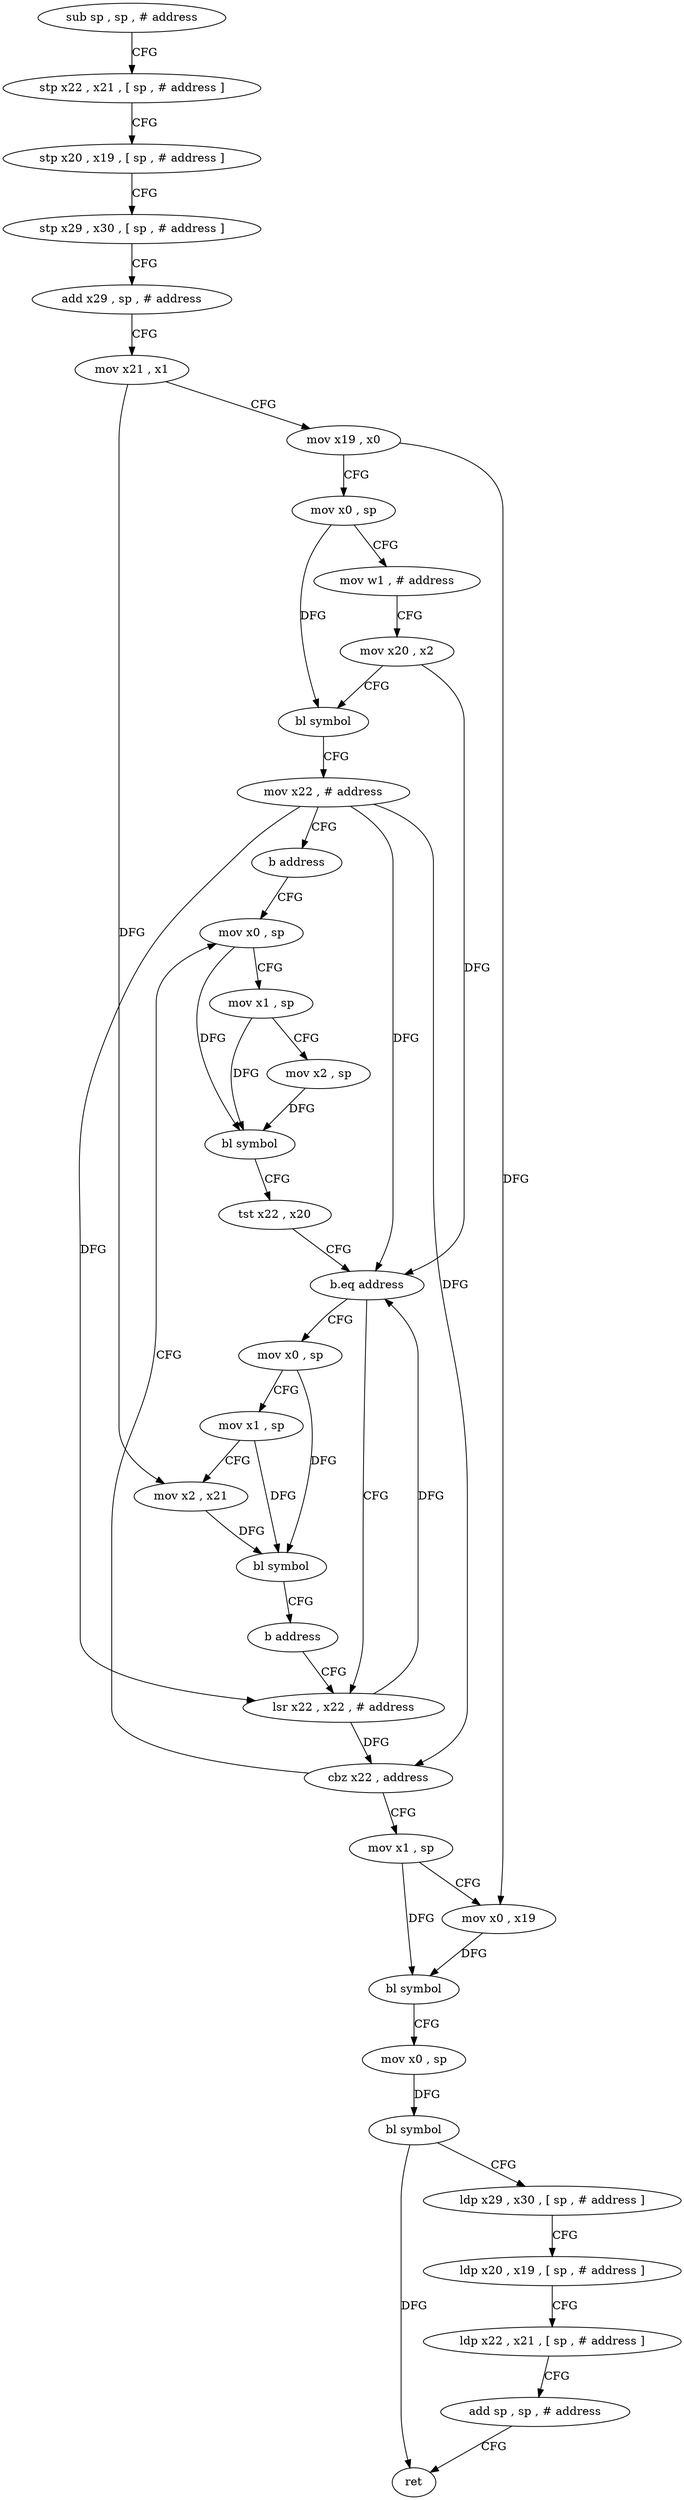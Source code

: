 digraph "func" {
"4231276" [label = "sub sp , sp , # address" ]
"4231280" [label = "stp x22 , x21 , [ sp , # address ]" ]
"4231284" [label = "stp x20 , x19 , [ sp , # address ]" ]
"4231288" [label = "stp x29 , x30 , [ sp , # address ]" ]
"4231292" [label = "add x29 , sp , # address" ]
"4231296" [label = "mov x21 , x1" ]
"4231300" [label = "mov x19 , x0" ]
"4231304" [label = "mov x0 , sp" ]
"4231308" [label = "mov w1 , # address" ]
"4231312" [label = "mov x20 , x2" ]
"4231316" [label = "bl symbol" ]
"4231320" [label = "mov x22 , # address" ]
"4231324" [label = "b address" ]
"4231336" [label = "mov x0 , sp" ]
"4231340" [label = "mov x1 , sp" ]
"4231344" [label = "mov x2 , sp" ]
"4231348" [label = "bl symbol" ]
"4231352" [label = "tst x22 , x20" ]
"4231356" [label = "b.eq address" ]
"4231328" [label = "lsr x22 , x22 , # address" ]
"4231360" [label = "mov x0 , sp" ]
"4231332" [label = "cbz x22 , address" ]
"4231380" [label = "mov x1 , sp" ]
"4231364" [label = "mov x1 , sp" ]
"4231368" [label = "mov x2 , x21" ]
"4231372" [label = "bl symbol" ]
"4231376" [label = "b address" ]
"4231384" [label = "mov x0 , x19" ]
"4231388" [label = "bl symbol" ]
"4231392" [label = "mov x0 , sp" ]
"4231396" [label = "bl symbol" ]
"4231400" [label = "ldp x29 , x30 , [ sp , # address ]" ]
"4231404" [label = "ldp x20 , x19 , [ sp , # address ]" ]
"4231408" [label = "ldp x22 , x21 , [ sp , # address ]" ]
"4231412" [label = "add sp , sp , # address" ]
"4231416" [label = "ret" ]
"4231276" -> "4231280" [ label = "CFG" ]
"4231280" -> "4231284" [ label = "CFG" ]
"4231284" -> "4231288" [ label = "CFG" ]
"4231288" -> "4231292" [ label = "CFG" ]
"4231292" -> "4231296" [ label = "CFG" ]
"4231296" -> "4231300" [ label = "CFG" ]
"4231296" -> "4231368" [ label = "DFG" ]
"4231300" -> "4231304" [ label = "CFG" ]
"4231300" -> "4231384" [ label = "DFG" ]
"4231304" -> "4231308" [ label = "CFG" ]
"4231304" -> "4231316" [ label = "DFG" ]
"4231308" -> "4231312" [ label = "CFG" ]
"4231312" -> "4231316" [ label = "CFG" ]
"4231312" -> "4231356" [ label = "DFG" ]
"4231316" -> "4231320" [ label = "CFG" ]
"4231320" -> "4231324" [ label = "CFG" ]
"4231320" -> "4231356" [ label = "DFG" ]
"4231320" -> "4231328" [ label = "DFG" ]
"4231320" -> "4231332" [ label = "DFG" ]
"4231324" -> "4231336" [ label = "CFG" ]
"4231336" -> "4231340" [ label = "CFG" ]
"4231336" -> "4231348" [ label = "DFG" ]
"4231340" -> "4231344" [ label = "CFG" ]
"4231340" -> "4231348" [ label = "DFG" ]
"4231344" -> "4231348" [ label = "DFG" ]
"4231348" -> "4231352" [ label = "CFG" ]
"4231352" -> "4231356" [ label = "CFG" ]
"4231356" -> "4231328" [ label = "CFG" ]
"4231356" -> "4231360" [ label = "CFG" ]
"4231328" -> "4231332" [ label = "DFG" ]
"4231328" -> "4231356" [ label = "DFG" ]
"4231360" -> "4231364" [ label = "CFG" ]
"4231360" -> "4231372" [ label = "DFG" ]
"4231332" -> "4231380" [ label = "CFG" ]
"4231332" -> "4231336" [ label = "CFG" ]
"4231380" -> "4231384" [ label = "CFG" ]
"4231380" -> "4231388" [ label = "DFG" ]
"4231364" -> "4231368" [ label = "CFG" ]
"4231364" -> "4231372" [ label = "DFG" ]
"4231368" -> "4231372" [ label = "DFG" ]
"4231372" -> "4231376" [ label = "CFG" ]
"4231376" -> "4231328" [ label = "CFG" ]
"4231384" -> "4231388" [ label = "DFG" ]
"4231388" -> "4231392" [ label = "CFG" ]
"4231392" -> "4231396" [ label = "DFG" ]
"4231396" -> "4231400" [ label = "CFG" ]
"4231396" -> "4231416" [ label = "DFG" ]
"4231400" -> "4231404" [ label = "CFG" ]
"4231404" -> "4231408" [ label = "CFG" ]
"4231408" -> "4231412" [ label = "CFG" ]
"4231412" -> "4231416" [ label = "CFG" ]
}
